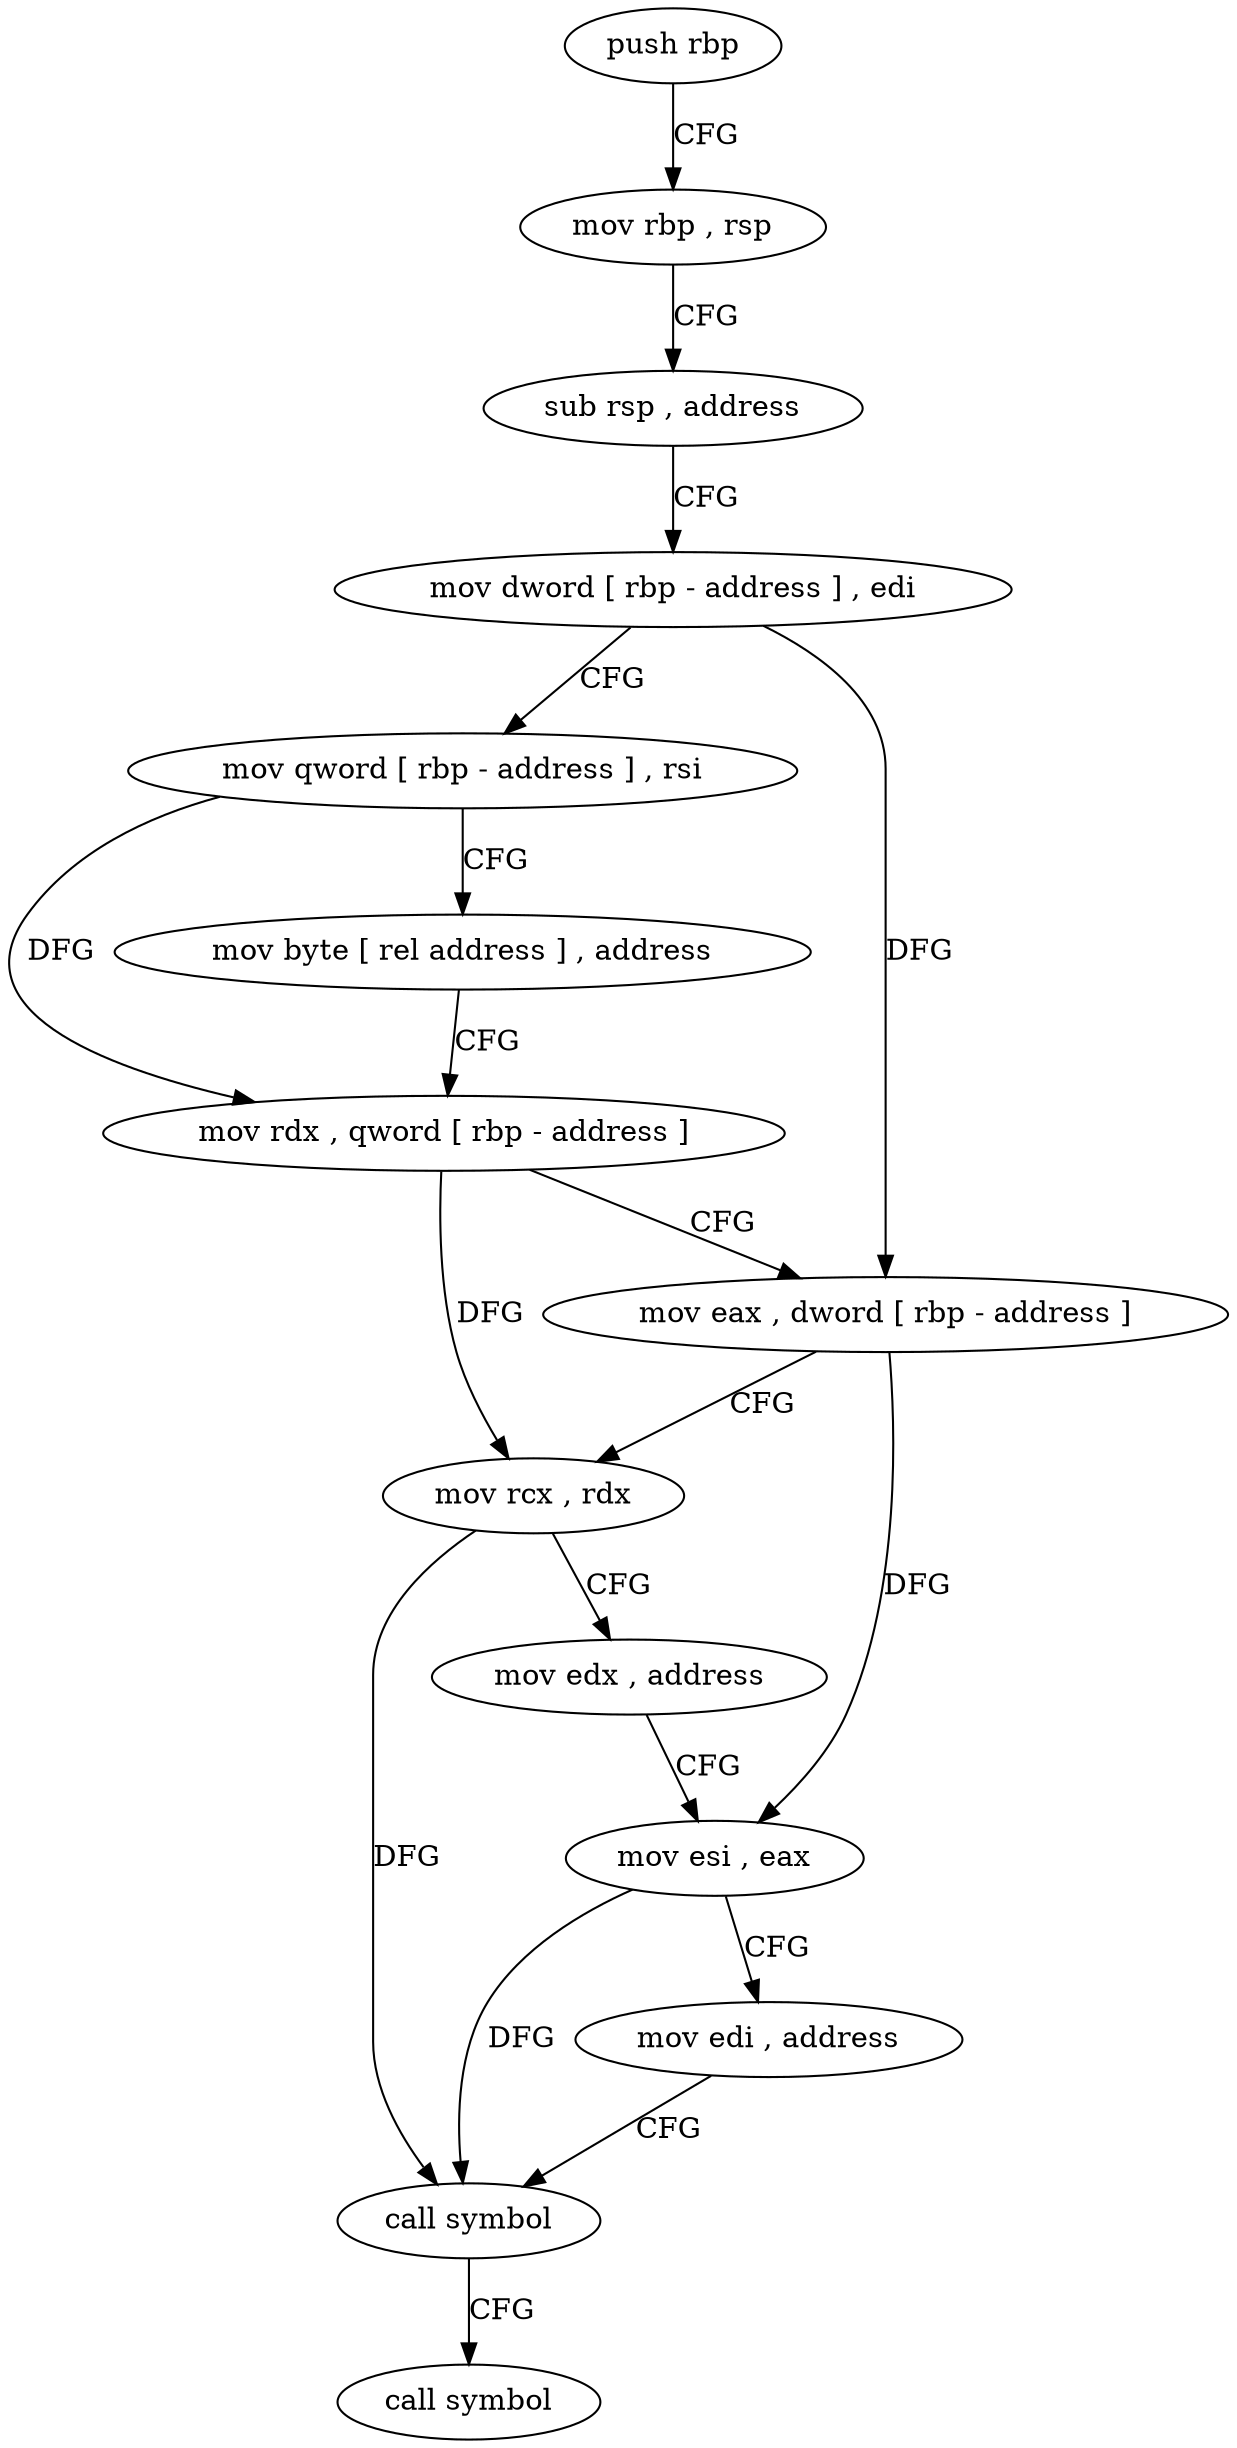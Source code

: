 digraph "func" {
"4243293" [label = "push rbp" ]
"4243294" [label = "mov rbp , rsp" ]
"4243297" [label = "sub rsp , address" ]
"4243301" [label = "mov dword [ rbp - address ] , edi" ]
"4243304" [label = "mov qword [ rbp - address ] , rsi" ]
"4243308" [label = "mov byte [ rel address ] , address" ]
"4243315" [label = "mov rdx , qword [ rbp - address ]" ]
"4243319" [label = "mov eax , dword [ rbp - address ]" ]
"4243322" [label = "mov rcx , rdx" ]
"4243325" [label = "mov edx , address" ]
"4243330" [label = "mov esi , eax" ]
"4243332" [label = "mov edi , address" ]
"4243337" [label = "call symbol" ]
"4243342" [label = "call symbol" ]
"4243293" -> "4243294" [ label = "CFG" ]
"4243294" -> "4243297" [ label = "CFG" ]
"4243297" -> "4243301" [ label = "CFG" ]
"4243301" -> "4243304" [ label = "CFG" ]
"4243301" -> "4243319" [ label = "DFG" ]
"4243304" -> "4243308" [ label = "CFG" ]
"4243304" -> "4243315" [ label = "DFG" ]
"4243308" -> "4243315" [ label = "CFG" ]
"4243315" -> "4243319" [ label = "CFG" ]
"4243315" -> "4243322" [ label = "DFG" ]
"4243319" -> "4243322" [ label = "CFG" ]
"4243319" -> "4243330" [ label = "DFG" ]
"4243322" -> "4243325" [ label = "CFG" ]
"4243322" -> "4243337" [ label = "DFG" ]
"4243325" -> "4243330" [ label = "CFG" ]
"4243330" -> "4243332" [ label = "CFG" ]
"4243330" -> "4243337" [ label = "DFG" ]
"4243332" -> "4243337" [ label = "CFG" ]
"4243337" -> "4243342" [ label = "CFG" ]
}
